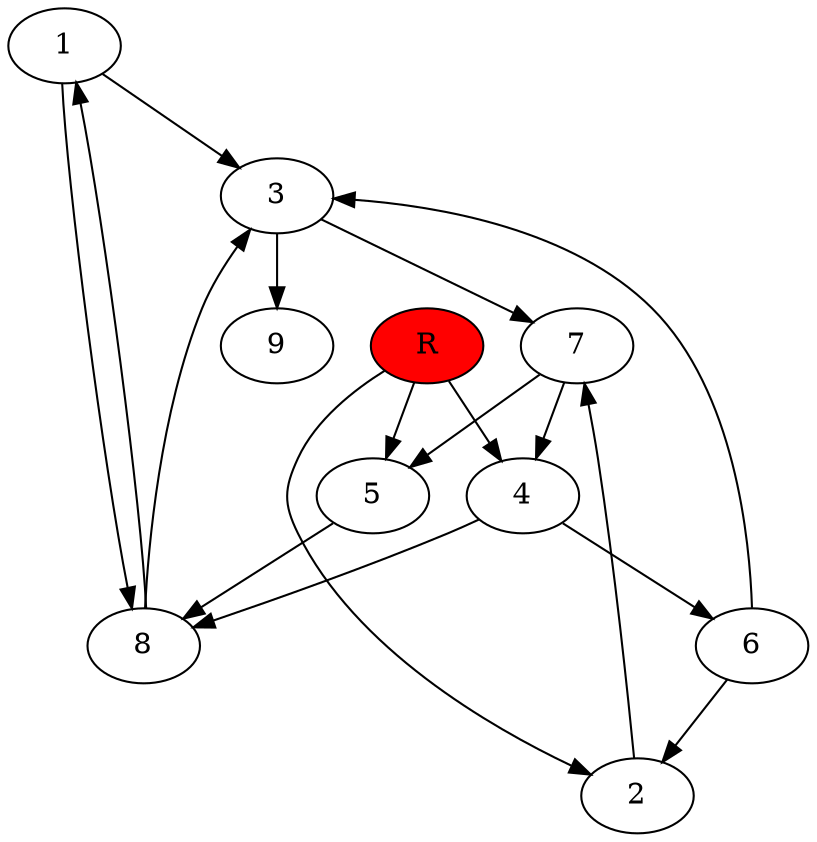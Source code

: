 digraph prb42091 {
	1
	2
	3
	4
	5
	6
	7
	8
	R [fillcolor="#ff0000" style=filled]
	1 -> 3
	1 -> 8
	2 -> 7
	3 -> 7
	3 -> 9
	4 -> 6
	4 -> 8
	5 -> 8
	6 -> 2
	6 -> 3
	7 -> 4
	7 -> 5
	8 -> 1
	8 -> 3
	R -> 2
	R -> 4
	R -> 5
}
